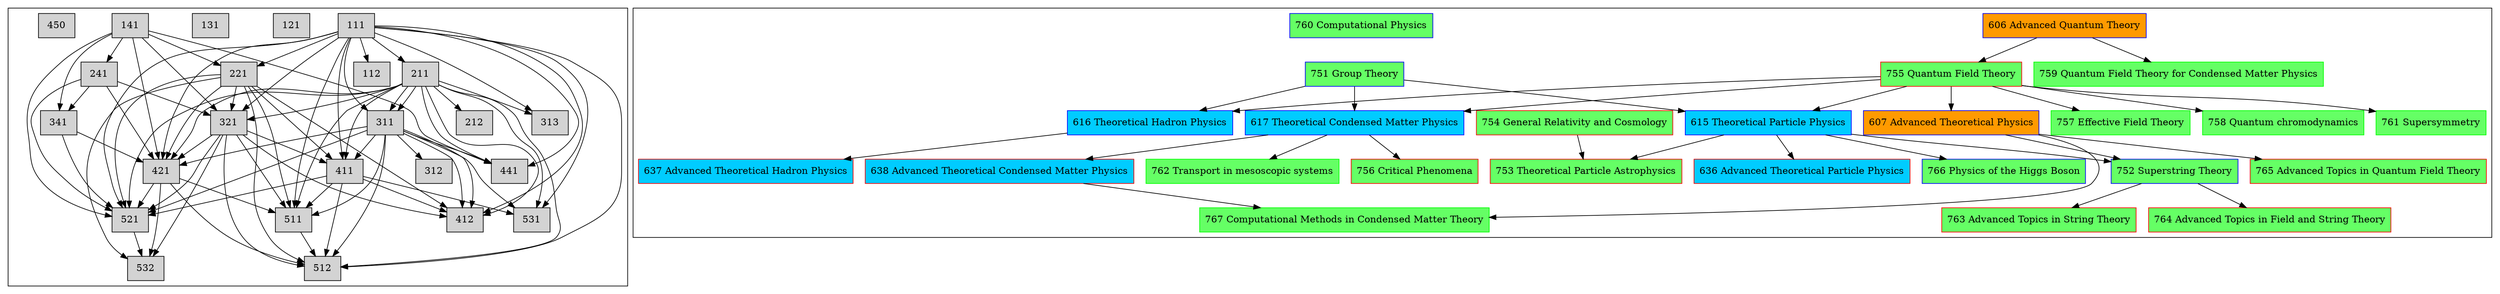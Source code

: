 // Copyright © 2015 Martin Ueding <dev@martin-ueding.de>

digraph {
    node [shape=box style=filled]

    subgraph cluster_bachelor {
        111
        112

        121
        131

        141
        450


        111 -> 112
        211 -> 212
        111 -> 211
        211 -> 311
        311 -> 412
        141, 111 -> 221
        141 -> 241
        111, 211 -> 311
        311 -> 312
        111, 211 -> 313
        141, 241, 221, 111, 211 -> 321
        141, 241 -> 341
        111, 211, 311, 221, 321 -> 411
        411, 111, 211, 311, 221, 321 -> 412
        141, 241, 341, 221, 321, 111, 211, 311 -> 421
        111, 211, 311, 141 -> 441
        111, 211, 311, 411, 221, 321, 421 -> 511
        111, 211, 311, 411, 221, 321, 421, 511 -> 512
        141, 241, 341, 221, 321, 421, 111, 211, 311, 411 -> 521

        111, 211, 311, 411 -> 531
        221, 321, 421, 521 -> 532
    }

    subgraph cluster_master_theory {
        {
            node[fillcolor="#FF9A00"]

            606 [label="606 Advanced Quantum Theory" color=blue]
            607 [label="607 Advanced Theoretical Physics" color=blue]
        }

        // Elective lectures
        {
            node[fillcolor="#65FF65"]

            751 [label="751 Group Theory" color=blue]
            752 [label="752 Superstring Theory" color=blue]
            753 [label="753 Theoretical Particle Astrophysics" color=red]
            754 [label="754 General Relativity and Cosmology" color=red]
            755 [label="755 Quantum Field Theory" color=red]
            756 [label="756 Critical Phenomena" color=red]
            757 [label="757 Effective Field Theory" color=green]
            758 [label="758 Quantum chromodynamics" color=green]
            759 [label="759 Quantum Field Theory for Condensed Matter Physics" color=green]
            760 [label="760 Computational Physics" color=blue]
            761 [label="761 Supersymmetry" color=green]
            762 [label="762 Transport in mesoscopic systems" color=green]
            763 [label="763 Advanced Topics in String Theory" color=red]
            764 [label="764 Advanced Topics in Field and String Theory" color=red]
            765 [label="765 Advanced Topics in Quantum Field Theory" color=red]
            766 [label="766 Physics of the Higgs Boson" color=blue]
            767 [label="767 Computational Methods in Condensed Matter Theory" color=green]
        }

        // Specialization 1
        {
            node[fillcolor="#00CCFF"]

            615 [label="615 Theoretical Particle Physics" color=blue]
            616 [label="616 Theoretical Hadron Physics" color=blue]
            617 [label="617 Theoretical Condensed Matter Physics" color=blue]

            636 [label="636 Advanced Theoretical Particle Physics" color=red]
            637 [label="637 Advanced Theoretical Hadron Physics" color=red]
            638 [label="638 Advanced Theoretical Condensed Matter Physics" color=red]
        }


        // Seminar
        {
            node[fillcolor="#FFFF00"]
        }

        // Thesis
        {
            node[fillcolor="#CC9AFF"]
        }

        606 -> 755, 759
        751 -> 616, 615, 617
        755 -> 757, 758, 616, 615, 607, 761, 617
        754 -> 753
        615 -> 753, 636, 752, 766
        616 -> 637
        617 -> 762, 638, 756
        638 -> 767
        607 -> 752, 765, 767
        752 -> 763, 764
    }
}

// vim: autoindent
